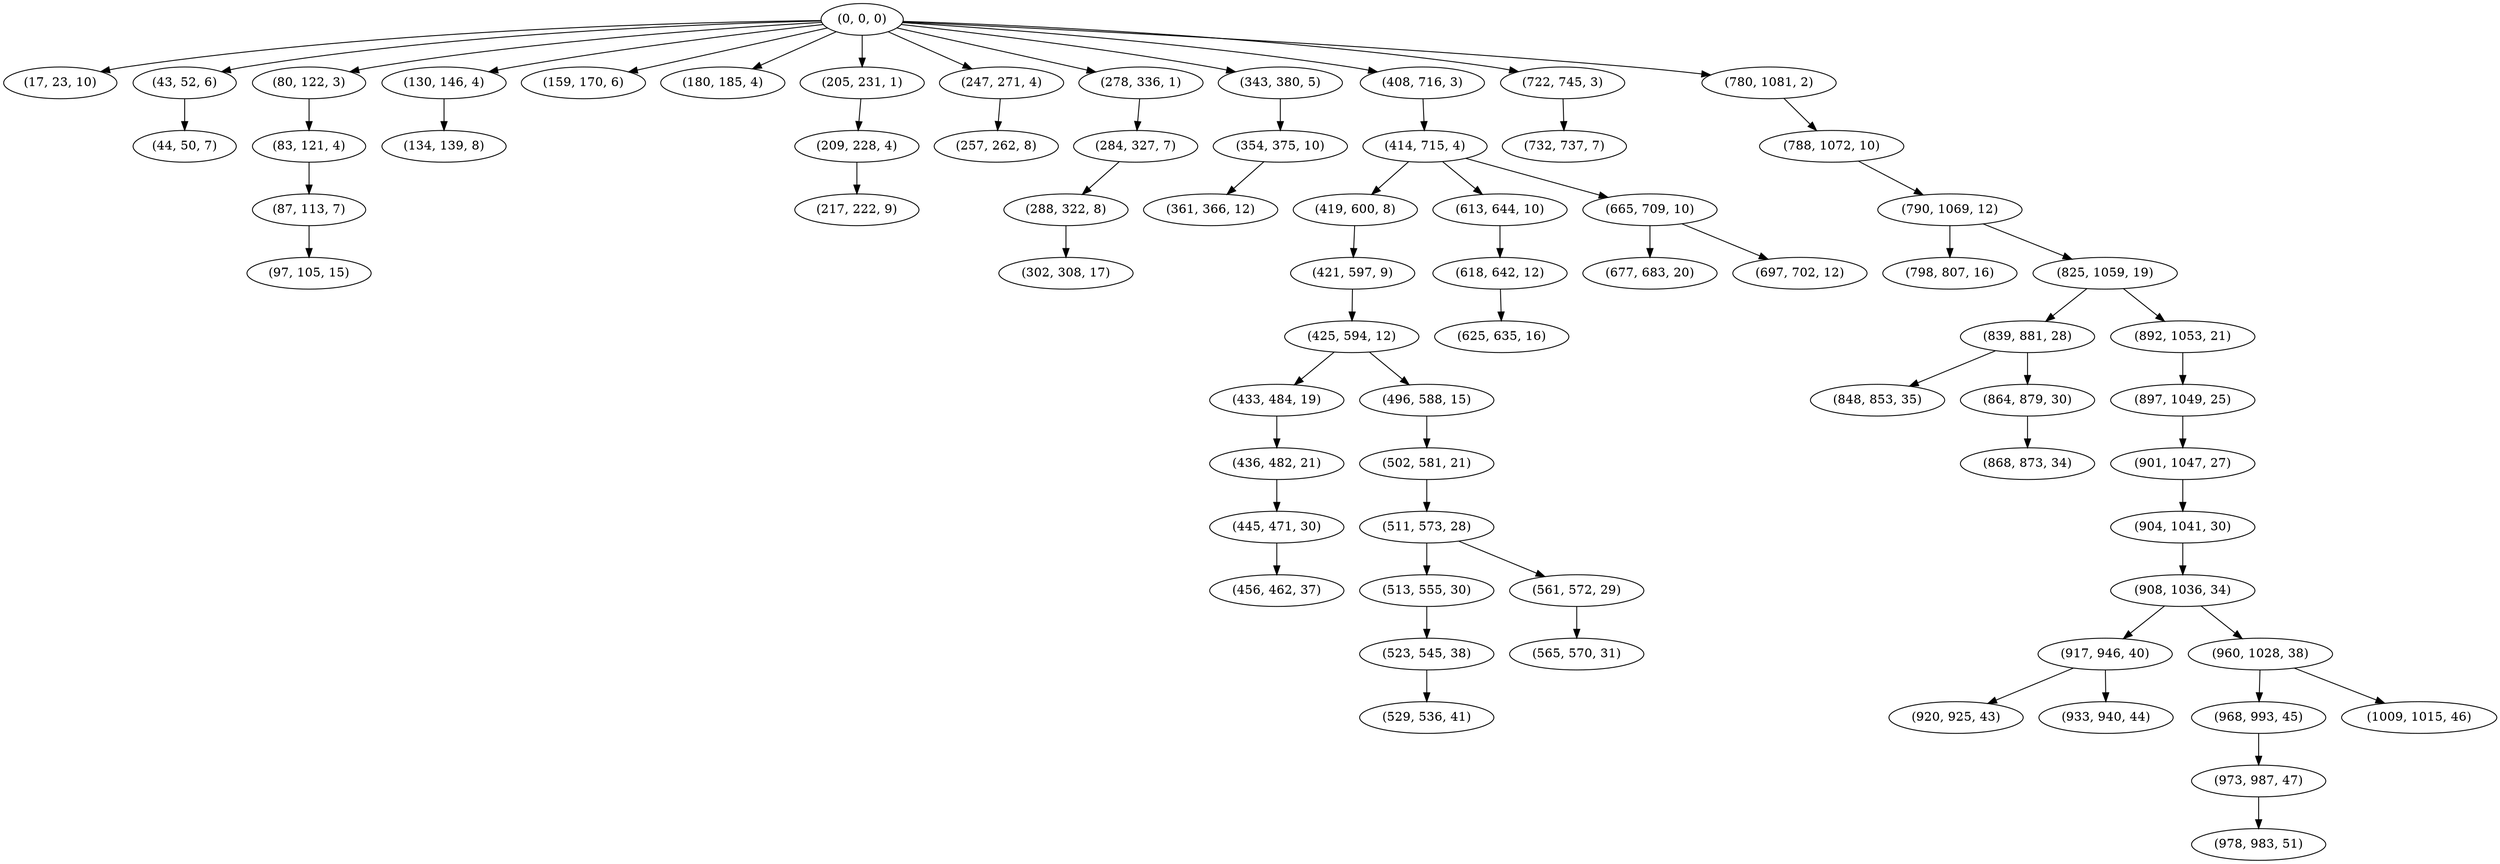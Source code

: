 digraph tree {
    "(0, 0, 0)";
    "(17, 23, 10)";
    "(43, 52, 6)";
    "(44, 50, 7)";
    "(80, 122, 3)";
    "(83, 121, 4)";
    "(87, 113, 7)";
    "(97, 105, 15)";
    "(130, 146, 4)";
    "(134, 139, 8)";
    "(159, 170, 6)";
    "(180, 185, 4)";
    "(205, 231, 1)";
    "(209, 228, 4)";
    "(217, 222, 9)";
    "(247, 271, 4)";
    "(257, 262, 8)";
    "(278, 336, 1)";
    "(284, 327, 7)";
    "(288, 322, 8)";
    "(302, 308, 17)";
    "(343, 380, 5)";
    "(354, 375, 10)";
    "(361, 366, 12)";
    "(408, 716, 3)";
    "(414, 715, 4)";
    "(419, 600, 8)";
    "(421, 597, 9)";
    "(425, 594, 12)";
    "(433, 484, 19)";
    "(436, 482, 21)";
    "(445, 471, 30)";
    "(456, 462, 37)";
    "(496, 588, 15)";
    "(502, 581, 21)";
    "(511, 573, 28)";
    "(513, 555, 30)";
    "(523, 545, 38)";
    "(529, 536, 41)";
    "(561, 572, 29)";
    "(565, 570, 31)";
    "(613, 644, 10)";
    "(618, 642, 12)";
    "(625, 635, 16)";
    "(665, 709, 10)";
    "(677, 683, 20)";
    "(697, 702, 12)";
    "(722, 745, 3)";
    "(732, 737, 7)";
    "(780, 1081, 2)";
    "(788, 1072, 10)";
    "(790, 1069, 12)";
    "(798, 807, 16)";
    "(825, 1059, 19)";
    "(839, 881, 28)";
    "(848, 853, 35)";
    "(864, 879, 30)";
    "(868, 873, 34)";
    "(892, 1053, 21)";
    "(897, 1049, 25)";
    "(901, 1047, 27)";
    "(904, 1041, 30)";
    "(908, 1036, 34)";
    "(917, 946, 40)";
    "(920, 925, 43)";
    "(933, 940, 44)";
    "(960, 1028, 38)";
    "(968, 993, 45)";
    "(973, 987, 47)";
    "(978, 983, 51)";
    "(1009, 1015, 46)";
    "(0, 0, 0)" -> "(17, 23, 10)";
    "(0, 0, 0)" -> "(43, 52, 6)";
    "(0, 0, 0)" -> "(80, 122, 3)";
    "(0, 0, 0)" -> "(130, 146, 4)";
    "(0, 0, 0)" -> "(159, 170, 6)";
    "(0, 0, 0)" -> "(180, 185, 4)";
    "(0, 0, 0)" -> "(205, 231, 1)";
    "(0, 0, 0)" -> "(247, 271, 4)";
    "(0, 0, 0)" -> "(278, 336, 1)";
    "(0, 0, 0)" -> "(343, 380, 5)";
    "(0, 0, 0)" -> "(408, 716, 3)";
    "(0, 0, 0)" -> "(722, 745, 3)";
    "(0, 0, 0)" -> "(780, 1081, 2)";
    "(43, 52, 6)" -> "(44, 50, 7)";
    "(80, 122, 3)" -> "(83, 121, 4)";
    "(83, 121, 4)" -> "(87, 113, 7)";
    "(87, 113, 7)" -> "(97, 105, 15)";
    "(130, 146, 4)" -> "(134, 139, 8)";
    "(205, 231, 1)" -> "(209, 228, 4)";
    "(209, 228, 4)" -> "(217, 222, 9)";
    "(247, 271, 4)" -> "(257, 262, 8)";
    "(278, 336, 1)" -> "(284, 327, 7)";
    "(284, 327, 7)" -> "(288, 322, 8)";
    "(288, 322, 8)" -> "(302, 308, 17)";
    "(343, 380, 5)" -> "(354, 375, 10)";
    "(354, 375, 10)" -> "(361, 366, 12)";
    "(408, 716, 3)" -> "(414, 715, 4)";
    "(414, 715, 4)" -> "(419, 600, 8)";
    "(414, 715, 4)" -> "(613, 644, 10)";
    "(414, 715, 4)" -> "(665, 709, 10)";
    "(419, 600, 8)" -> "(421, 597, 9)";
    "(421, 597, 9)" -> "(425, 594, 12)";
    "(425, 594, 12)" -> "(433, 484, 19)";
    "(425, 594, 12)" -> "(496, 588, 15)";
    "(433, 484, 19)" -> "(436, 482, 21)";
    "(436, 482, 21)" -> "(445, 471, 30)";
    "(445, 471, 30)" -> "(456, 462, 37)";
    "(496, 588, 15)" -> "(502, 581, 21)";
    "(502, 581, 21)" -> "(511, 573, 28)";
    "(511, 573, 28)" -> "(513, 555, 30)";
    "(511, 573, 28)" -> "(561, 572, 29)";
    "(513, 555, 30)" -> "(523, 545, 38)";
    "(523, 545, 38)" -> "(529, 536, 41)";
    "(561, 572, 29)" -> "(565, 570, 31)";
    "(613, 644, 10)" -> "(618, 642, 12)";
    "(618, 642, 12)" -> "(625, 635, 16)";
    "(665, 709, 10)" -> "(677, 683, 20)";
    "(665, 709, 10)" -> "(697, 702, 12)";
    "(722, 745, 3)" -> "(732, 737, 7)";
    "(780, 1081, 2)" -> "(788, 1072, 10)";
    "(788, 1072, 10)" -> "(790, 1069, 12)";
    "(790, 1069, 12)" -> "(798, 807, 16)";
    "(790, 1069, 12)" -> "(825, 1059, 19)";
    "(825, 1059, 19)" -> "(839, 881, 28)";
    "(825, 1059, 19)" -> "(892, 1053, 21)";
    "(839, 881, 28)" -> "(848, 853, 35)";
    "(839, 881, 28)" -> "(864, 879, 30)";
    "(864, 879, 30)" -> "(868, 873, 34)";
    "(892, 1053, 21)" -> "(897, 1049, 25)";
    "(897, 1049, 25)" -> "(901, 1047, 27)";
    "(901, 1047, 27)" -> "(904, 1041, 30)";
    "(904, 1041, 30)" -> "(908, 1036, 34)";
    "(908, 1036, 34)" -> "(917, 946, 40)";
    "(908, 1036, 34)" -> "(960, 1028, 38)";
    "(917, 946, 40)" -> "(920, 925, 43)";
    "(917, 946, 40)" -> "(933, 940, 44)";
    "(960, 1028, 38)" -> "(968, 993, 45)";
    "(960, 1028, 38)" -> "(1009, 1015, 46)";
    "(968, 993, 45)" -> "(973, 987, 47)";
    "(973, 987, 47)" -> "(978, 983, 51)";
}

